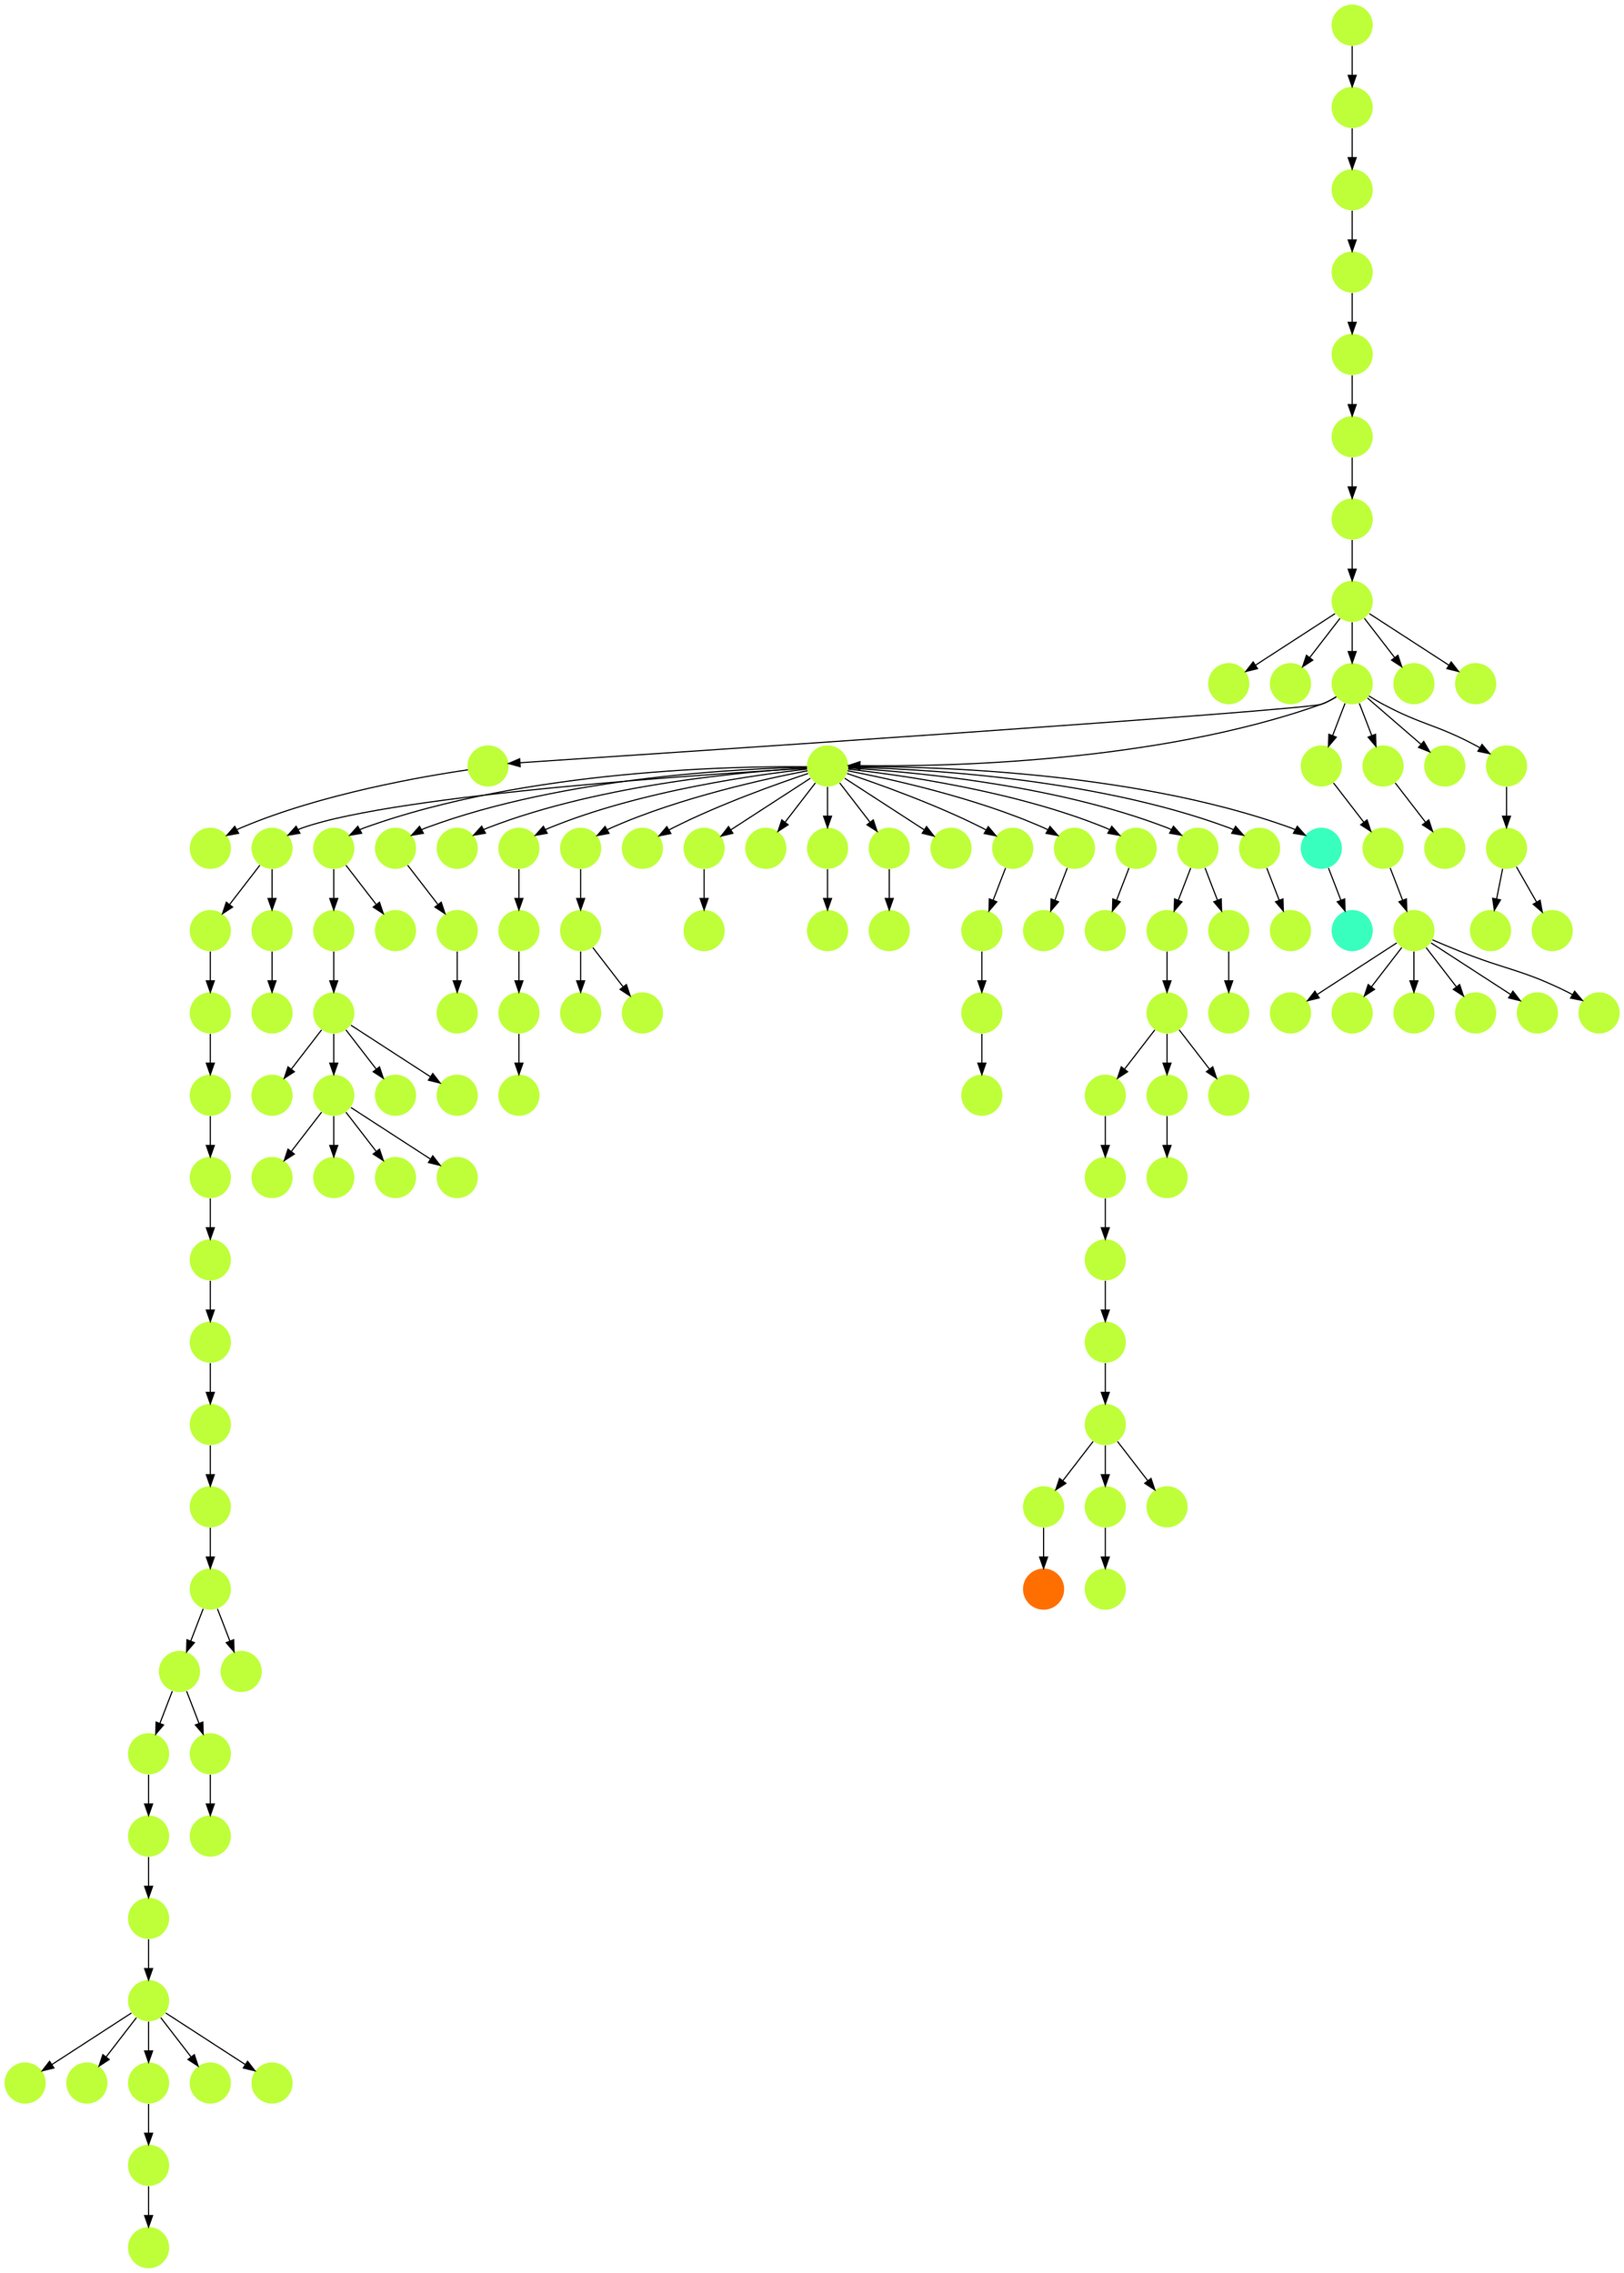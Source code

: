 digraph{
0 [tooltip = "N", penwidth = 0, style = filled, fillcolor = "#beff39", shape = circle, label = ""]
1 [tooltip = "N", penwidth = 0, style = filled, fillcolor = "#beff39", shape = circle, label = ""]
2 [tooltip = "N", penwidth = 0, style = filled, fillcolor = "#beff39", shape = circle, label = ""]
3 [tooltip = "N", penwidth = 0, style = filled, fillcolor = "#beff39", shape = circle, label = ""]
4 [tooltip = "N", penwidth = 0, style = filled, fillcolor = "#beff39", shape = circle, label = ""]
5 [tooltip = "N", penwidth = 0, style = filled, fillcolor = "#beff39", shape = circle, label = ""]
6 [tooltip = "N", penwidth = 0, style = filled, fillcolor = "#beff39", shape = circle, label = ""]
7 [tooltip = "N", penwidth = 0, style = filled, fillcolor = "#beff39", shape = circle, label = ""]
8 [tooltip = "N", penwidth = 0, style = filled, fillcolor = "#beff39", shape = circle, label = ""]
9 [tooltip = "N", penwidth = 0, style = filled, fillcolor = "#beff39", shape = circle, label = ""]
10 [tooltip = "N", penwidth = 0, style = filled, fillcolor = "#beff39", shape = circle, label = ""]
11 [tooltip = "N", penwidth = 0, style = filled, fillcolor = "#beff39", shape = circle, label = ""]
12 [tooltip = "N", penwidth = 0, style = filled, fillcolor = "#beff39", shape = circle, label = ""]
13 [tooltip = "N", penwidth = 0, style = filled, fillcolor = "#beff39", shape = circle, label = ""]
14 [tooltip = "N", penwidth = 0, style = filled, fillcolor = "#beff39", shape = circle, label = ""]
15 [tooltip = "N", penwidth = 0, style = filled, fillcolor = "#beff39", shape = circle, label = ""]
16 [tooltip = "N", penwidth = 0, style = filled, fillcolor = "#beff39", shape = circle, label = ""]
17 [tooltip = "N", penwidth = 0, style = filled, fillcolor = "#beff39", shape = circle, label = ""]
18 [tooltip = "N", penwidth = 0, style = filled, fillcolor = "#beff39", shape = circle, label = ""]
19 [tooltip = "N", penwidth = 0, style = filled, fillcolor = "#beff39", shape = circle, label = ""]
20 [tooltip = "N", penwidth = 0, style = filled, fillcolor = "#beff39", shape = circle, label = ""]
21 [tooltip = "N", penwidth = 0, style = filled, fillcolor = "#beff39", shape = circle, label = ""]
22 [tooltip = "N", penwidth = 0, style = filled, fillcolor = "#beff39", shape = circle, label = ""]
23 [tooltip = "N", penwidth = 0, style = filled, fillcolor = "#beff39", shape = circle, label = ""]
24 [tooltip = "N", penwidth = 0, style = filled, fillcolor = "#beff39", shape = circle, label = ""]
25 [tooltip = "N", penwidth = 0, style = filled, fillcolor = "#beff39", shape = circle, label = ""]
26 [tooltip = "N", penwidth = 0, style = filled, fillcolor = "#beff39", shape = circle, label = ""]
27 [tooltip = "N", penwidth = 0, style = filled, fillcolor = "#beff39", shape = circle, label = ""]
28 [tooltip = "N", penwidth = 0, style = filled, fillcolor = "#beff39", shape = circle, label = ""]
29 [tooltip = "N", penwidth = 0, style = filled, fillcolor = "#beff39", shape = circle, label = ""]
30 [tooltip = "N", penwidth = 0, style = filled, fillcolor = "#beff39", shape = circle, label = ""]
31 [tooltip = "N", penwidth = 0, style = filled, fillcolor = "#beff39", shape = circle, label = ""]
32 [tooltip = "N", penwidth = 0, style = filled, fillcolor = "#beff39", shape = circle, label = ""]
33 [tooltip = "N", penwidth = 0, style = filled, fillcolor = "#beff39", shape = circle, label = ""]
34 [tooltip = "N", penwidth = 0, style = filled, fillcolor = "#beff39", shape = circle, label = ""]
35 [tooltip = "N", penwidth = 0, style = filled, fillcolor = "#beff39", shape = circle, label = ""]
36 [tooltip = "N", penwidth = 0, style = filled, fillcolor = "#beff39", shape = circle, label = ""]
37 [tooltip = "N", penwidth = 0, style = filled, fillcolor = "#beff39", shape = circle, label = ""]
38 [tooltip = "N", penwidth = 0, style = filled, fillcolor = "#beff39", shape = circle, label = ""]
39 [tooltip = "N", penwidth = 0, style = filled, fillcolor = "#beff39", shape = circle, label = ""]
40 [tooltip = "N", penwidth = 0, style = filled, fillcolor = "#beff39", shape = circle, label = ""]
41 [tooltip = "N", penwidth = 0, style = filled, fillcolor = "#beff39", shape = circle, label = ""]
42 [tooltip = "N", penwidth = 0, style = filled, fillcolor = "#beff39", shape = circle, label = ""]
43 [tooltip = "N", penwidth = 0, style = filled, fillcolor = "#beff39", shape = circle, label = ""]
44 [tooltip = "N", penwidth = 0, style = filled, fillcolor = "#beff39", shape = circle, label = ""]
45 [tooltip = "N", penwidth = 0, style = filled, fillcolor = "#beff39", shape = circle, label = ""]
46 [tooltip = "N", penwidth = 0, style = filled, fillcolor = "#beff39", shape = circle, label = ""]
47 [tooltip = "N", penwidth = 0, style = filled, fillcolor = "#beff39", shape = circle, label = ""]
48 [tooltip = "N", penwidth = 0, style = filled, fillcolor = "#beff39", shape = circle, label = ""]
49 [tooltip = "N", penwidth = 0, style = filled, fillcolor = "#beff39", shape = circle, label = ""]
50 [tooltip = "N", penwidth = 0, style = filled, fillcolor = "#beff39", shape = circle, label = ""]
51 [tooltip = "N", penwidth = 0, style = filled, fillcolor = "#beff39", shape = circle, label = ""]
52 [tooltip = "N", penwidth = 0, style = filled, fillcolor = "#beff39", shape = circle, label = ""]
53 [tooltip = "N", penwidth = 0, style = filled, fillcolor = "#beff39", shape = circle, label = ""]
54 [tooltip = "N", penwidth = 0, style = filled, fillcolor = "#beff39", shape = circle, label = ""]
55 [tooltip = "N", penwidth = 0, style = filled, fillcolor = "#beff39", shape = circle, label = ""]
56 [tooltip = "N", penwidth = 0, style = filled, fillcolor = "#beff39", shape = circle, label = ""]
57 [tooltip = "N", penwidth = 0, style = filled, fillcolor = "#beff39", shape = circle, label = ""]
58 [tooltip = "N", penwidth = 0, style = filled, fillcolor = "#beff39", shape = circle, label = ""]
59 [tooltip = "N", penwidth = 0, style = filled, fillcolor = "#beff39", shape = circle, label = ""]
60 [tooltip = "N", penwidth = 0, style = filled, fillcolor = "#beff39", shape = circle, label = ""]
61 [tooltip = "N", penwidth = 0, style = filled, fillcolor = "#beff39", shape = circle, label = ""]
62 [tooltip = "N", penwidth = 0, style = filled, fillcolor = "#beff39", shape = circle, label = ""]
63 [tooltip = "N", penwidth = 0, style = filled, fillcolor = "#beff39", shape = circle, label = ""]
64 [tooltip = "N", penwidth = 0, style = filled, fillcolor = "#beff39", shape = circle, label = ""]
65 [tooltip = "N", penwidth = 0, style = filled, fillcolor = "#beff39", shape = circle, label = ""]
66 [tooltip = "N", penwidth = 0, style = filled, fillcolor = "#beff39", shape = circle, label = ""]
67 [tooltip = "N", penwidth = 0, style = filled, fillcolor = "#beff39", shape = circle, label = ""]
68 [tooltip = "N", penwidth = 0, style = filled, fillcolor = "#beff39", shape = circle, label = ""]
69 [tooltip = "N", penwidth = 0, style = filled, fillcolor = "#beff39", shape = circle, label = ""]
70 [tooltip = "N", penwidth = 0, style = filled, fillcolor = "#beff39", shape = circle, label = ""]
71 [tooltip = "N", penwidth = 0, style = filled, fillcolor = "#beff39", shape = circle, label = ""]
72 [tooltip = "N", penwidth = 0, style = filled, fillcolor = "#beff39", shape = circle, label = ""]
73 [tooltip = "N", penwidth = 0, style = filled, fillcolor = "#beff39", shape = circle, label = ""]
74 [tooltip = "N", penwidth = 0, style = filled, fillcolor = "#beff39", shape = circle, label = ""]
75 [tooltip = "N", penwidth = 0, style = filled, fillcolor = "#beff39", shape = circle, label = ""]
76 [tooltip = "N", penwidth = 0, style = filled, fillcolor = "#beff39", shape = circle, label = ""]
77 [tooltip = "N", penwidth = 0, style = filled, fillcolor = "#beff39", shape = circle, label = ""]
78 [tooltip = "N", penwidth = 0, style = filled, fillcolor = "#beff39", shape = circle, label = ""]
79 [tooltip = "N", penwidth = 0, style = filled, fillcolor = "#beff39", shape = circle, label = ""]
80 [tooltip = "N", penwidth = 0, style = filled, fillcolor = "#beff39", shape = circle, label = ""]
81 [tooltip = "N", penwidth = 0, style = filled, fillcolor = "#beff39", shape = circle, label = ""]
82 [tooltip = "N", penwidth = 0, style = filled, fillcolor = "#beff39", shape = circle, label = ""]
83 [tooltip = "N", penwidth = 0, style = filled, fillcolor = "#beff39", shape = circle, label = ""]
84 [tooltip = "N", penwidth = 0, style = filled, fillcolor = "#beff39", shape = circle, label = ""]
85 [tooltip = "N", penwidth = 0, style = filled, fillcolor = "#beff39", shape = circle, label = ""]
86 [tooltip = "N", penwidth = 0, style = filled, fillcolor = "#beff39", shape = circle, label = ""]
87 [tooltip = "N", penwidth = 0, style = filled, fillcolor = "#beff39", shape = circle, label = ""]
88 [tooltip = "N", penwidth = 0, style = filled, fillcolor = "#beff39", shape = circle, label = ""]
89 [tooltip = "N", penwidth = 0, style = filled, fillcolor = "#beff39", shape = circle, label = ""]
90 [tooltip = "N", penwidth = 0, style = filled, fillcolor = "#beff39", shape = circle, label = ""]
91 [tooltip = "N", penwidth = 0, style = filled, fillcolor = "#beff39", shape = circle, label = ""]
92 [tooltip = "N", penwidth = 0, style = filled, fillcolor = "#beff39", shape = circle, label = ""]
93 [tooltip = "N", penwidth = 0, style = filled, fillcolor = "#beff39", shape = circle, label = ""]
94 [tooltip = "N", penwidth = 0, style = filled, fillcolor = "#beff39", shape = circle, label = ""]
95 [tooltip = "N", penwidth = 0, style = filled, fillcolor = "#beff39", shape = circle, label = ""]
96 [tooltip = "N", penwidth = 0, style = filled, fillcolor = "#beff39", shape = circle, label = ""]
97 [tooltip = "N", penwidth = 0, style = filled, fillcolor = "#beff39", shape = circle, label = ""]
98 [tooltip = "N", penwidth = 0, style = filled, fillcolor = "#beff39", shape = circle, label = ""]
99 [tooltip = "N", penwidth = 0, style = filled, fillcolor = "#beff39", shape = circle, label = ""]
100 [tooltip = "N", penwidth = 0, style = filled, fillcolor = "#beff39", shape = circle, label = ""]
101 [tooltip = "N", penwidth = 0, style = filled, fillcolor = "#beff39", shape = circle, label = ""]
102 [tooltip = "K", penwidth = 0, style = filled, fillcolor = "#39ffbe", shape = circle, label = ""]
103 [tooltip = "N", penwidth = 0, style = filled, fillcolor = "#beff39", shape = circle, label = ""]
104 [tooltip = "K", penwidth = 0, style = filled, fillcolor = "#39ffbe", shape = circle, label = ""]
105 [tooltip = "S", penwidth = 0, style = filled, fillcolor = "#ff6f00", shape = circle, label = ""]
106 [tooltip = "N", penwidth = 0, style = filled, fillcolor = "#beff39", shape = circle, label = ""]
107 [tooltip = "N", penwidth = 0, style = filled, fillcolor = "#beff39", shape = circle, label = ""]
108 [tooltip = "N", penwidth = 0, style = filled, fillcolor = "#beff39", shape = circle, label = ""]
109 [tooltip = "N", penwidth = 0, style = filled, fillcolor = "#beff39", shape = circle, label = ""]
110 [tooltip = "N", penwidth = 0, style = filled, fillcolor = "#beff39", shape = circle, label = ""]
111 [tooltip = "N", penwidth = 0, style = filled, fillcolor = "#beff39", shape = circle, label = ""]
112 [tooltip = "N", penwidth = 0, style = filled, fillcolor = "#beff39", shape = circle, label = ""]
113 [tooltip = "N", penwidth = 0, style = filled, fillcolor = "#beff39", shape = circle, label = ""]
114 [tooltip = "N", penwidth = 0, style = filled, fillcolor = "#beff39", shape = circle, label = ""]
115 [tooltip = "N", penwidth = 0, style = filled, fillcolor = "#beff39", shape = circle, label = ""]
116 [tooltip = "N", penwidth = 0, style = filled, fillcolor = "#beff39", shape = circle, label = ""]
117 [tooltip = "N", penwidth = 0, style = filled, fillcolor = "#beff39", shape = circle, label = ""]
118 [tooltip = "N", penwidth = 0, style = filled, fillcolor = "#beff39", shape = circle, label = ""]
119 [tooltip = "N", penwidth = 0, style = filled, fillcolor = "#beff39", shape = circle, label = ""]
120 [tooltip = "N", penwidth = 0, style = filled, fillcolor = "#beff39", shape = circle, label = ""]
121 [tooltip = "N", penwidth = 0, style = filled, fillcolor = "#beff39", shape = circle, label = ""]
52 -> 109
16 -> 6
96 -> 90
27 -> 17
34 -> 101
0 -> 98
51 -> 50
78 -> 69
87 -> 81
82 -> 91
112 -> 23
34 -> 57
16 -> 25
68 -> 65
16 -> 15
16 -> 38
98 -> 97
103 -> 121
38 -> 56
15 -> 14
75 -> 82
49 -> 5
14 -> 49
16 -> 41
16 -> 60
47 -> 24
86 -> 77
16 -> 35
94 -> 86
80 -> 85
103 -> 118
92 -> 83
21 -> 46
86 -> 84
69 -> 63
65 -> 119
9 -> 40
55 -> 34
86 -> 78
34 -> 47
16 -> 51
111 -> 112
12 -> 7
35 -> 20
55 -> 62
70 -> 114
16 -> 26
1 -> 0
15 -> 48
113 -> 111
60 -> 37
34 -> 16
3 -> 54
70 -> 72
79 -> 80
46 -> 108
66 -> 68
49 -> 18
93 -> 92
50 -> 29
40 -> 8
90 -> 75
55 -> 13
86 -> 95
53 -> 45
91 -> 93
107 -> 106
29 -> 39
102 -> 104
16 -> 36
101 -> 103
11 -> 30
17 -> 10
55 -> 61
34 -> 33
99 -> 117
83 -> 88
2 -> 3
16 -> 52
64 -> 105
59 -> 1
6 -> 96
16 -> 27
70 -> 120
68 -> 67
117 -> 113
11 -> 44
41 -> 58
70 -> 73
54 -> 66
55 -> 28
23 -> 55
16 -> 21
33 -> 32
68 -> 64
16 -> 102
16 -> 43
70 -> 71
79 -> 87
0 -> 110
70 -> 74
34 -> 12
100 -> 99
49 -> 22
17 -> 19
49 -> 11
88 -> 79
85 -> 94
32 -> 70
16 -> 59
11 -> 116
26 -> 9
42 -> 4
16 -> 31
6 -> 107
86 -> 76
0 -> 2
88 -> 89
59 -> 42
16 -> 53
11 -> 115
}